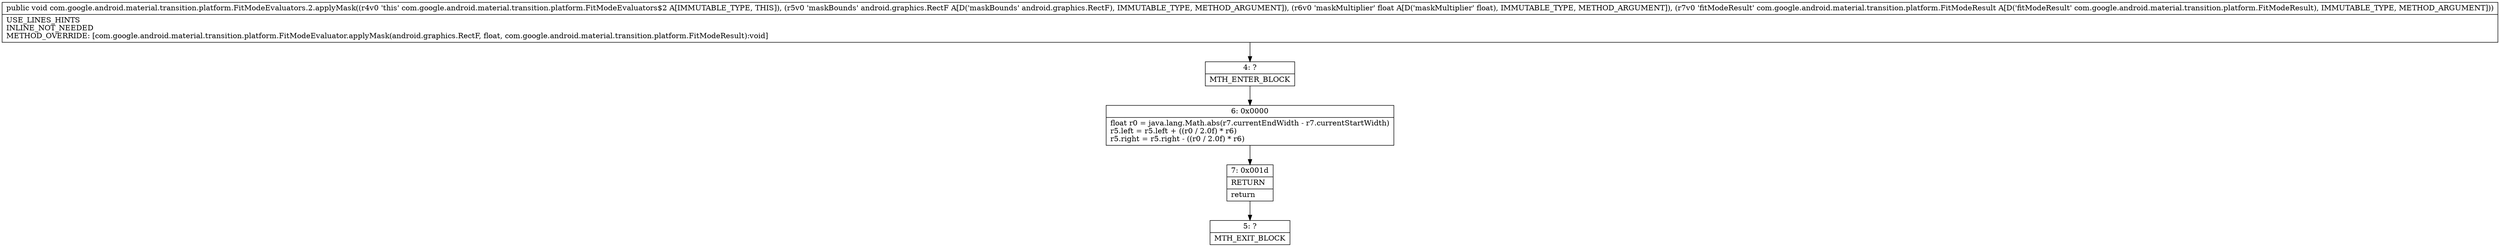 digraph "CFG forcom.google.android.material.transition.platform.FitModeEvaluators.2.applyMask(Landroid\/graphics\/RectF;FLcom\/google\/android\/material\/transition\/platform\/FitModeResult;)V" {
Node_4 [shape=record,label="{4\:\ ?|MTH_ENTER_BLOCK\l}"];
Node_6 [shape=record,label="{6\:\ 0x0000|float r0 = java.lang.Math.abs(r7.currentEndWidth \- r7.currentStartWidth)\lr5.left = r5.left + ((r0 \/ 2.0f) * r6)\lr5.right = r5.right \- ((r0 \/ 2.0f) * r6)\l}"];
Node_7 [shape=record,label="{7\:\ 0x001d|RETURN\l|return\l}"];
Node_5 [shape=record,label="{5\:\ ?|MTH_EXIT_BLOCK\l}"];
MethodNode[shape=record,label="{public void com.google.android.material.transition.platform.FitModeEvaluators.2.applyMask((r4v0 'this' com.google.android.material.transition.platform.FitModeEvaluators$2 A[IMMUTABLE_TYPE, THIS]), (r5v0 'maskBounds' android.graphics.RectF A[D('maskBounds' android.graphics.RectF), IMMUTABLE_TYPE, METHOD_ARGUMENT]), (r6v0 'maskMultiplier' float A[D('maskMultiplier' float), IMMUTABLE_TYPE, METHOD_ARGUMENT]), (r7v0 'fitModeResult' com.google.android.material.transition.platform.FitModeResult A[D('fitModeResult' com.google.android.material.transition.platform.FitModeResult), IMMUTABLE_TYPE, METHOD_ARGUMENT]))  | USE_LINES_HINTS\lINLINE_NOT_NEEDED\lMETHOD_OVERRIDE: [com.google.android.material.transition.platform.FitModeEvaluator.applyMask(android.graphics.RectF, float, com.google.android.material.transition.platform.FitModeResult):void]\l}"];
MethodNode -> Node_4;Node_4 -> Node_6;
Node_6 -> Node_7;
Node_7 -> Node_5;
}

